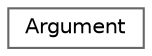 digraph "Graphical Class Hierarchy"
{
 // INTERACTIVE_SVG=YES
 // LATEX_PDF_SIZE
  bgcolor="transparent";
  edge [fontname=Helvetica,fontsize=10,labelfontname=Helvetica,labelfontsize=10];
  node [fontname=Helvetica,fontsize=10,shape=box,height=0.2,width=0.4];
  rankdir="LR";
  Node0 [label="Argument",height=0.2,width=0.4,color="grey40", fillcolor="white", style="filled",URL="$d1/dee/struct_argument.html",tooltip="This class contains the information about the argument of a function or template."];
}
